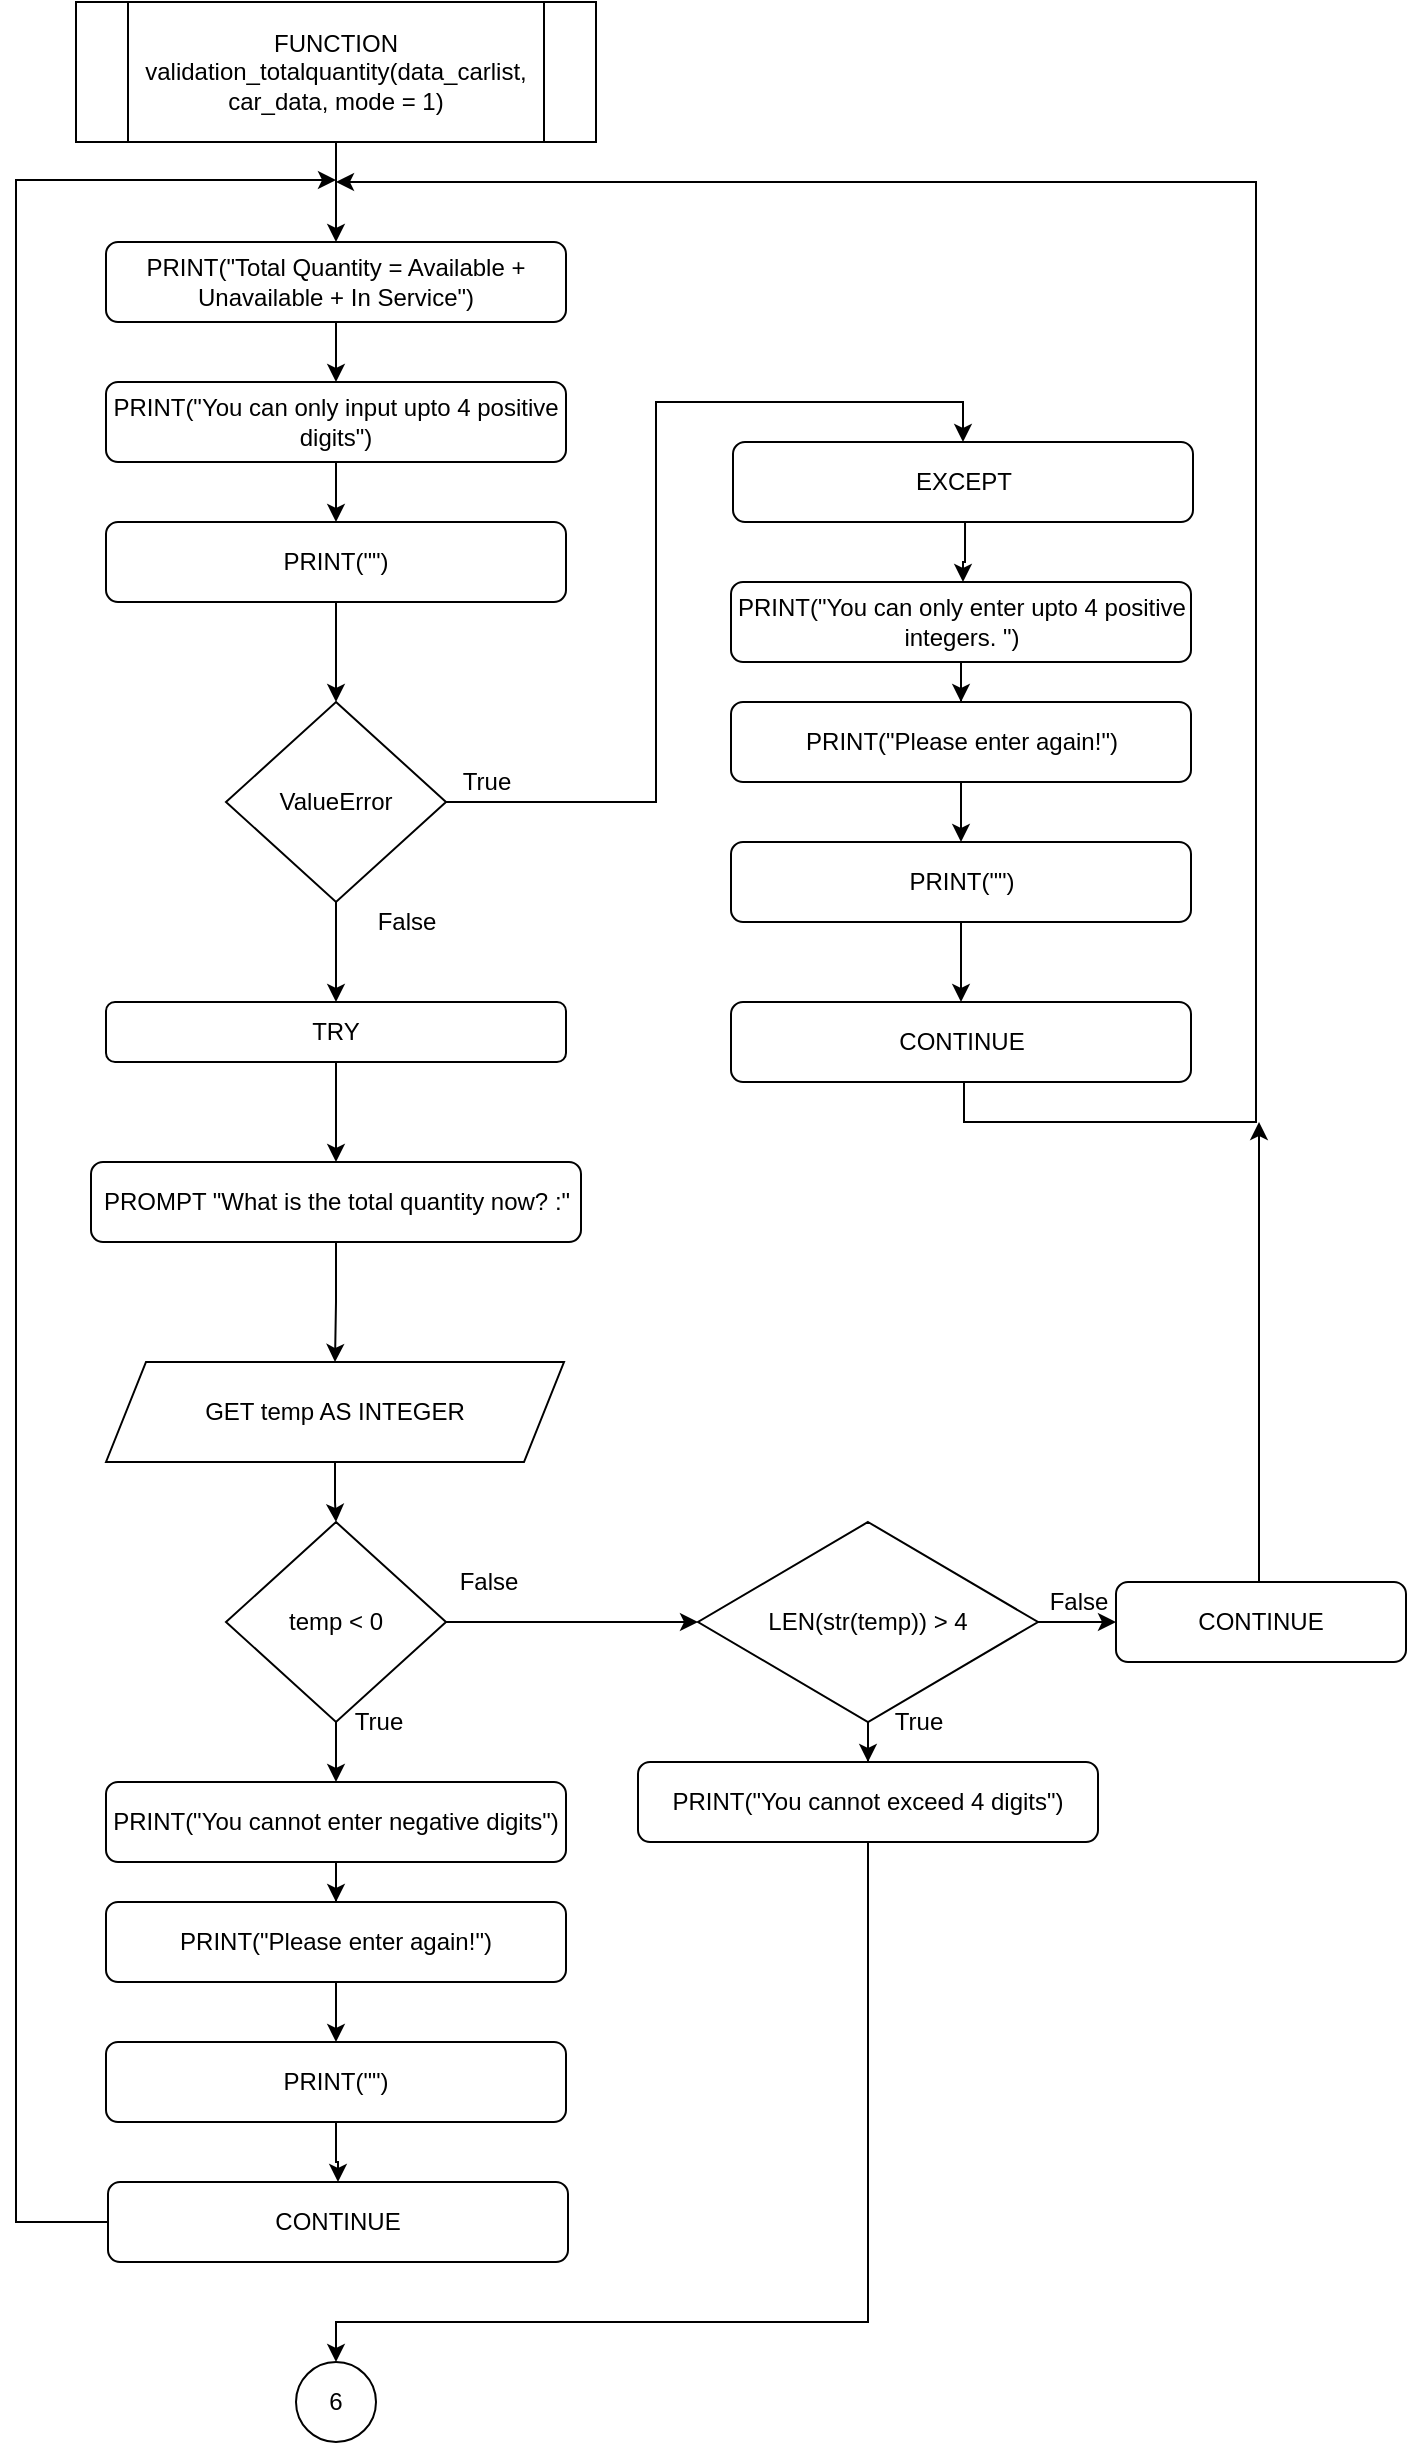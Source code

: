 <mxfile version="14.7.7" type="github" pages="2">
  <diagram id="IqsQ-B5Gd_pAnSkQz2Y4" name="Page-1">
    <mxGraphModel dx="2062" dy="762" grid="1" gridSize="10" guides="1" tooltips="1" connect="1" arrows="1" fold="1" page="1" pageScale="1" pageWidth="3300" pageHeight="4681" math="0" shadow="0">
      <root>
        <mxCell id="0" />
        <mxCell id="1" parent="0" />
        <mxCell id="hLZUtEtH7YWBbQacsltG-3" value="" style="edgeStyle=orthogonalEdgeStyle;rounded=0;orthogonalLoop=1;jettySize=auto;html=1;" parent="1" source="hLZUtEtH7YWBbQacsltG-1" target="hLZUtEtH7YWBbQacsltG-2" edge="1">
          <mxGeometry relative="1" as="geometry" />
        </mxCell>
        <mxCell id="hLZUtEtH7YWBbQacsltG-1" value="FUNCTION validation_totalquantity(data_carlist, car_data, mode = 1)" style="shape=process;whiteSpace=wrap;html=1;backgroundOutline=1;" parent="1" vertex="1">
          <mxGeometry x="250" y="120" width="260" height="70" as="geometry" />
        </mxCell>
        <mxCell id="hLZUtEtH7YWBbQacsltG-5" value="" style="edgeStyle=orthogonalEdgeStyle;rounded=0;orthogonalLoop=1;jettySize=auto;html=1;" parent="1" source="hLZUtEtH7YWBbQacsltG-2" target="hLZUtEtH7YWBbQacsltG-4" edge="1">
          <mxGeometry relative="1" as="geometry" />
        </mxCell>
        <mxCell id="hLZUtEtH7YWBbQacsltG-2" value="PRINT(&quot;Total Quantity = Available + Unavailable + In Service&quot;)" style="rounded=1;whiteSpace=wrap;html=1;" parent="1" vertex="1">
          <mxGeometry x="265" y="240" width="230" height="40" as="geometry" />
        </mxCell>
        <mxCell id="hLZUtEtH7YWBbQacsltG-9" value="" style="edgeStyle=orthogonalEdgeStyle;rounded=0;orthogonalLoop=1;jettySize=auto;html=1;" parent="1" source="hLZUtEtH7YWBbQacsltG-4" target="hLZUtEtH7YWBbQacsltG-7" edge="1">
          <mxGeometry relative="1" as="geometry" />
        </mxCell>
        <mxCell id="hLZUtEtH7YWBbQacsltG-4" value="PRINT(&quot;You can only input upto 4 positive digits&quot;)" style="rounded=1;whiteSpace=wrap;html=1;" parent="1" vertex="1">
          <mxGeometry x="265" y="310" width="230" height="40" as="geometry" />
        </mxCell>
        <mxCell id="A9kIs8BepzEkhCVBrpXi-1" style="edgeStyle=orthogonalEdgeStyle;rounded=0;orthogonalLoop=1;jettySize=auto;html=1;entryX=0.5;entryY=0;entryDx=0;entryDy=0;" parent="1" source="hLZUtEtH7YWBbQacsltG-7" target="hLZUtEtH7YWBbQacsltG-27" edge="1">
          <mxGeometry relative="1" as="geometry" />
        </mxCell>
        <mxCell id="hLZUtEtH7YWBbQacsltG-7" value="PRINT(&quot;&quot;)" style="rounded=1;whiteSpace=wrap;html=1;" parent="1" vertex="1">
          <mxGeometry x="265" y="380" width="230" height="40" as="geometry" />
        </mxCell>
        <mxCell id="hLZUtEtH7YWBbQacsltG-15" value="" style="edgeStyle=orthogonalEdgeStyle;rounded=0;orthogonalLoop=1;jettySize=auto;html=1;" parent="1" source="hLZUtEtH7YWBbQacsltG-8" target="hLZUtEtH7YWBbQacsltG-14" edge="1">
          <mxGeometry relative="1" as="geometry" />
        </mxCell>
        <mxCell id="hLZUtEtH7YWBbQacsltG-8" value="PROMPT &quot;What is the total quantity now? :&quot;" style="rounded=1;whiteSpace=wrap;html=1;" parent="1" vertex="1">
          <mxGeometry x="257.5" y="700" width="245" height="40" as="geometry" />
        </mxCell>
        <mxCell id="A9kIs8BepzEkhCVBrpXi-5" style="edgeStyle=orthogonalEdgeStyle;rounded=0;orthogonalLoop=1;jettySize=auto;html=1;entryX=0.5;entryY=0;entryDx=0;entryDy=0;" parent="1" source="hLZUtEtH7YWBbQacsltG-14" target="hLZUtEtH7YWBbQacsltG-30" edge="1">
          <mxGeometry relative="1" as="geometry" />
        </mxCell>
        <mxCell id="hLZUtEtH7YWBbQacsltG-14" value="GET temp AS INTEGER" style="shape=parallelogram;perimeter=parallelogramPerimeter;whiteSpace=wrap;html=1;fixedSize=1;" parent="1" vertex="1">
          <mxGeometry x="265" y="800" width="229" height="50" as="geometry" />
        </mxCell>
        <mxCell id="hLZUtEtH7YWBbQacsltG-159" style="edgeStyle=orthogonalEdgeStyle;rounded=0;orthogonalLoop=1;jettySize=auto;html=1;entryX=0.5;entryY=0;entryDx=0;entryDy=0;exitX=1;exitY=0.5;exitDx=0;exitDy=0;" parent="1" source="hLZUtEtH7YWBbQacsltG-27" target="hLZUtEtH7YWBbQacsltG-158" edge="1">
          <mxGeometry relative="1" as="geometry">
            <Array as="points">
              <mxPoint x="540" y="520" />
              <mxPoint x="540" y="320" />
              <mxPoint x="694" y="320" />
            </Array>
          </mxGeometry>
        </mxCell>
        <mxCell id="A9kIs8BepzEkhCVBrpXi-4" style="edgeStyle=orthogonalEdgeStyle;rounded=0;orthogonalLoop=1;jettySize=auto;html=1;entryX=0.5;entryY=0;entryDx=0;entryDy=0;" parent="1" source="hLZUtEtH7YWBbQacsltG-27" target="hLZUtEtH7YWBbQacsltG-167" edge="1">
          <mxGeometry relative="1" as="geometry" />
        </mxCell>
        <mxCell id="hLZUtEtH7YWBbQacsltG-27" value="ValueError" style="rhombus;whiteSpace=wrap;html=1;" parent="1" vertex="1">
          <mxGeometry x="325" y="470" width="110" height="100" as="geometry" />
        </mxCell>
        <mxCell id="hLZUtEtH7YWBbQacsltG-29" value="" style="edgeStyle=orthogonalEdgeStyle;rounded=0;orthogonalLoop=1;jettySize=auto;html=1;" parent="1" source="hLZUtEtH7YWBbQacsltG-30" target="hLZUtEtH7YWBbQacsltG-32" edge="1">
          <mxGeometry relative="1" as="geometry" />
        </mxCell>
        <mxCell id="hLZUtEtH7YWBbQacsltG-47" value="" style="edgeStyle=orthogonalEdgeStyle;rounded=0;orthogonalLoop=1;jettySize=auto;html=1;" parent="1" source="hLZUtEtH7YWBbQacsltG-30" target="hLZUtEtH7YWBbQacsltG-46" edge="1">
          <mxGeometry relative="1" as="geometry" />
        </mxCell>
        <mxCell id="hLZUtEtH7YWBbQacsltG-30" value="temp &lt; 0" style="rhombus;whiteSpace=wrap;html=1;" parent="1" vertex="1">
          <mxGeometry x="325" y="880" width="110" height="100" as="geometry" />
        </mxCell>
        <mxCell id="hLZUtEtH7YWBbQacsltG-31" value="" style="edgeStyle=orthogonalEdgeStyle;rounded=0;orthogonalLoop=1;jettySize=auto;html=1;" parent="1" source="hLZUtEtH7YWBbQacsltG-32" target="hLZUtEtH7YWBbQacsltG-34" edge="1">
          <mxGeometry relative="1" as="geometry" />
        </mxCell>
        <mxCell id="hLZUtEtH7YWBbQacsltG-32" value="PRINT(&quot;You cannot enter negative digits&quot;)" style="rounded=1;whiteSpace=wrap;html=1;" parent="1" vertex="1">
          <mxGeometry x="265" y="1010" width="230" height="40" as="geometry" />
        </mxCell>
        <mxCell id="hLZUtEtH7YWBbQacsltG-33" value="" style="edgeStyle=orthogonalEdgeStyle;rounded=0;orthogonalLoop=1;jettySize=auto;html=1;" parent="1" source="hLZUtEtH7YWBbQacsltG-34" target="hLZUtEtH7YWBbQacsltG-36" edge="1">
          <mxGeometry relative="1" as="geometry" />
        </mxCell>
        <mxCell id="hLZUtEtH7YWBbQacsltG-34" value="PRINT(&quot;Please enter again!&quot;)" style="rounded=1;whiteSpace=wrap;html=1;" parent="1" vertex="1">
          <mxGeometry x="265" y="1070" width="230" height="40" as="geometry" />
        </mxCell>
        <mxCell id="hLZUtEtH7YWBbQacsltG-35" value="" style="edgeStyle=orthogonalEdgeStyle;rounded=0;orthogonalLoop=1;jettySize=auto;html=1;" parent="1" source="hLZUtEtH7YWBbQacsltG-36" target="hLZUtEtH7YWBbQacsltG-37" edge="1">
          <mxGeometry relative="1" as="geometry" />
        </mxCell>
        <mxCell id="hLZUtEtH7YWBbQacsltG-36" value="PRINT(&quot;&quot;)" style="rounded=1;whiteSpace=wrap;html=1;" parent="1" vertex="1">
          <mxGeometry x="265" y="1140" width="230" height="40" as="geometry" />
        </mxCell>
        <mxCell id="hLZUtEtH7YWBbQacsltG-41" style="edgeStyle=orthogonalEdgeStyle;rounded=0;orthogonalLoop=1;jettySize=auto;html=1;" parent="1" source="hLZUtEtH7YWBbQacsltG-37" edge="1">
          <mxGeometry relative="1" as="geometry">
            <mxPoint x="380" y="209" as="targetPoint" />
            <Array as="points">
              <mxPoint x="220" y="1230" />
              <mxPoint x="220" y="209" />
            </Array>
          </mxGeometry>
        </mxCell>
        <mxCell id="hLZUtEtH7YWBbQacsltG-37" value="CONTINUE" style="rounded=1;whiteSpace=wrap;html=1;" parent="1" vertex="1">
          <mxGeometry x="266" y="1210" width="230" height="40" as="geometry" />
        </mxCell>
        <mxCell id="hLZUtEtH7YWBbQacsltG-39" value="True" style="text;html=1;align=center;verticalAlign=middle;resizable=0;points=[];autosize=1;strokeColor=none;" parent="1" vertex="1">
          <mxGeometry x="381" y="970" width="40" height="20" as="geometry" />
        </mxCell>
        <mxCell id="hLZUtEtH7YWBbQacsltG-40" value="True" style="text;html=1;align=center;verticalAlign=middle;resizable=0;points=[];autosize=1;strokeColor=none;" parent="1" vertex="1">
          <mxGeometry x="434.5" y="500" width="40" height="20" as="geometry" />
        </mxCell>
        <mxCell id="hLZUtEtH7YWBbQacsltG-63" value="" style="edgeStyle=orthogonalEdgeStyle;rounded=0;orthogonalLoop=1;jettySize=auto;html=1;" parent="1" source="hLZUtEtH7YWBbQacsltG-43" edge="1">
          <mxGeometry relative="1" as="geometry">
            <mxPoint x="380" y="1300" as="targetPoint" />
            <Array as="points">
              <mxPoint x="646" y="1280" />
              <mxPoint x="380" y="1280" />
            </Array>
          </mxGeometry>
        </mxCell>
        <mxCell id="hLZUtEtH7YWBbQacsltG-43" value="PRINT(&quot;You cannot exceed 4 digits&quot;)" style="rounded=1;whiteSpace=wrap;html=1;" parent="1" vertex="1">
          <mxGeometry x="531" y="1000" width="230" height="40" as="geometry" />
        </mxCell>
        <mxCell id="hLZUtEtH7YWBbQacsltG-45" value="False" style="text;html=1;align=center;verticalAlign=middle;resizable=0;points=[];autosize=1;strokeColor=none;" parent="1" vertex="1">
          <mxGeometry x="435.5" y="900" width="40" height="20" as="geometry" />
        </mxCell>
        <mxCell id="hLZUtEtH7YWBbQacsltG-48" value="" style="edgeStyle=orthogonalEdgeStyle;rounded=0;orthogonalLoop=1;jettySize=auto;html=1;" parent="1" source="hLZUtEtH7YWBbQacsltG-46" target="hLZUtEtH7YWBbQacsltG-43" edge="1">
          <mxGeometry relative="1" as="geometry" />
        </mxCell>
        <mxCell id="yGR7uO33o1pOTgnsPo7m-2" style="edgeStyle=orthogonalEdgeStyle;rounded=0;orthogonalLoop=1;jettySize=auto;html=1;entryX=0;entryY=0.5;entryDx=0;entryDy=0;" edge="1" parent="1" source="hLZUtEtH7YWBbQacsltG-46" target="yGR7uO33o1pOTgnsPo7m-1">
          <mxGeometry relative="1" as="geometry" />
        </mxCell>
        <mxCell id="hLZUtEtH7YWBbQacsltG-46" value="LEN(str(temp)) &gt; 4" style="rhombus;whiteSpace=wrap;html=1;" parent="1" vertex="1">
          <mxGeometry x="561" y="880" width="170" height="100" as="geometry" />
        </mxCell>
        <mxCell id="hLZUtEtH7YWBbQacsltG-51" value="" style="edgeStyle=orthogonalEdgeStyle;rounded=0;orthogonalLoop=1;jettySize=auto;html=1;" parent="1" source="hLZUtEtH7YWBbQacsltG-52" target="hLZUtEtH7YWBbQacsltG-54" edge="1">
          <mxGeometry relative="1" as="geometry" />
        </mxCell>
        <mxCell id="hLZUtEtH7YWBbQacsltG-52" value="PRINT(&quot;You can only enter upto 4 positive integers. &quot;)" style="rounded=1;whiteSpace=wrap;html=1;" parent="1" vertex="1">
          <mxGeometry x="577.5" y="410" width="230" height="40" as="geometry" />
        </mxCell>
        <mxCell id="hLZUtEtH7YWBbQacsltG-53" value="" style="edgeStyle=orthogonalEdgeStyle;rounded=0;orthogonalLoop=1;jettySize=auto;html=1;" parent="1" source="hLZUtEtH7YWBbQacsltG-54" target="hLZUtEtH7YWBbQacsltG-56" edge="1">
          <mxGeometry relative="1" as="geometry" />
        </mxCell>
        <mxCell id="hLZUtEtH7YWBbQacsltG-54" value="PRINT(&quot;Please enter again!&quot;)" style="rounded=1;whiteSpace=wrap;html=1;" parent="1" vertex="1">
          <mxGeometry x="577.5" y="470" width="230" height="40" as="geometry" />
        </mxCell>
        <mxCell id="hLZUtEtH7YWBbQacsltG-55" value="" style="edgeStyle=orthogonalEdgeStyle;rounded=0;orthogonalLoop=1;jettySize=auto;html=1;" parent="1" source="hLZUtEtH7YWBbQacsltG-56" target="hLZUtEtH7YWBbQacsltG-57" edge="1">
          <mxGeometry relative="1" as="geometry" />
        </mxCell>
        <mxCell id="hLZUtEtH7YWBbQacsltG-56" value="PRINT(&quot;&quot;)" style="rounded=1;whiteSpace=wrap;html=1;" parent="1" vertex="1">
          <mxGeometry x="577.5" y="540" width="230" height="40" as="geometry" />
        </mxCell>
        <mxCell id="hLZUtEtH7YWBbQacsltG-61" style="edgeStyle=orthogonalEdgeStyle;rounded=0;orthogonalLoop=1;jettySize=auto;html=1;" parent="1" source="hLZUtEtH7YWBbQacsltG-57" edge="1">
          <mxGeometry relative="1" as="geometry">
            <mxPoint x="380" y="210" as="targetPoint" />
            <Array as="points">
              <mxPoint x="694" y="680" />
              <mxPoint x="840" y="680" />
              <mxPoint x="840" y="210" />
            </Array>
          </mxGeometry>
        </mxCell>
        <mxCell id="hLZUtEtH7YWBbQacsltG-57" value="CONTINUE" style="rounded=1;whiteSpace=wrap;html=1;" parent="1" vertex="1">
          <mxGeometry x="577.5" y="620" width="230" height="40" as="geometry" />
        </mxCell>
        <mxCell id="hLZUtEtH7YWBbQacsltG-59" value="False" style="text;html=1;align=center;verticalAlign=middle;resizable=0;points=[];autosize=1;strokeColor=none;" parent="1" vertex="1">
          <mxGeometry x="395" y="570" width="40" height="20" as="geometry" />
        </mxCell>
        <mxCell id="hLZUtEtH7YWBbQacsltG-157" value="True" style="text;html=1;align=center;verticalAlign=middle;resizable=0;points=[];autosize=1;strokeColor=none;" parent="1" vertex="1">
          <mxGeometry x="651" y="970" width="40" height="20" as="geometry" />
        </mxCell>
        <mxCell id="hLZUtEtH7YWBbQacsltG-166" style="edgeStyle=orthogonalEdgeStyle;rounded=0;orthogonalLoop=1;jettySize=auto;html=1;entryX=0.5;entryY=0;entryDx=0;entryDy=0;" parent="1" edge="1">
          <mxGeometry relative="1" as="geometry">
            <mxPoint x="694.514" y="380" as="sourcePoint" />
            <mxPoint x="693.5" y="410" as="targetPoint" />
            <Array as="points">
              <mxPoint x="695" y="400" />
              <mxPoint x="693" y="400" />
            </Array>
          </mxGeometry>
        </mxCell>
        <mxCell id="hLZUtEtH7YWBbQacsltG-158" value="EXCEPT" style="rounded=1;whiteSpace=wrap;html=1;" parent="1" vertex="1">
          <mxGeometry x="578.5" y="340" width="230" height="40" as="geometry" />
        </mxCell>
        <mxCell id="A9kIs8BepzEkhCVBrpXi-3" style="edgeStyle=orthogonalEdgeStyle;rounded=0;orthogonalLoop=1;jettySize=auto;html=1;entryX=0.5;entryY=0;entryDx=0;entryDy=0;" parent="1" source="hLZUtEtH7YWBbQacsltG-167" target="hLZUtEtH7YWBbQacsltG-8" edge="1">
          <mxGeometry relative="1" as="geometry" />
        </mxCell>
        <mxCell id="hLZUtEtH7YWBbQacsltG-167" value="TRY" style="rounded=1;whiteSpace=wrap;html=1;" parent="1" vertex="1">
          <mxGeometry x="265" y="620" width="230" height="30" as="geometry" />
        </mxCell>
        <mxCell id="hLZUtEtH7YWBbQacsltG-169" value="6" style="ellipse;whiteSpace=wrap;html=1;aspect=fixed;" parent="1" vertex="1">
          <mxGeometry x="360" y="1300" width="40" height="40" as="geometry" />
        </mxCell>
        <mxCell id="yGR7uO33o1pOTgnsPo7m-3" style="edgeStyle=orthogonalEdgeStyle;rounded=0;orthogonalLoop=1;jettySize=auto;html=1;" edge="1" parent="1">
          <mxGeometry relative="1" as="geometry">
            <mxPoint x="841.5" y="680" as="targetPoint" />
            <mxPoint x="841.5" y="910" as="sourcePoint" />
          </mxGeometry>
        </mxCell>
        <mxCell id="yGR7uO33o1pOTgnsPo7m-1" value="CONTINUE" style="rounded=1;whiteSpace=wrap;html=1;" vertex="1" parent="1">
          <mxGeometry x="770" y="910" width="145" height="40" as="geometry" />
        </mxCell>
        <mxCell id="yGR7uO33o1pOTgnsPo7m-4" value="False" style="text;html=1;align=center;verticalAlign=middle;resizable=0;points=[];autosize=1;strokeColor=none;" vertex="1" parent="1">
          <mxGeometry x="731" y="910" width="40" height="20" as="geometry" />
        </mxCell>
      </root>
    </mxGraphModel>
  </diagram>
  <diagram id="JmUlTbrq5TMYLb-kmUDM" name="Page-2">
    <mxGraphModel dx="2062" dy="762" grid="1" gridSize="10" guides="1" tooltips="1" connect="1" arrows="1" fold="1" page="1" pageScale="1" pageWidth="3300" pageHeight="4681" math="0" shadow="0">
      <root>
        <mxCell id="Df03o1teAbncona_1U6K-0" />
        <mxCell id="Df03o1teAbncona_1U6K-1" parent="Df03o1teAbncona_1U6K-0" />
        <mxCell id="Df03o1teAbncona_1U6K-87" value="" style="edgeStyle=orthogonalEdgeStyle;rounded=0;orthogonalLoop=1;jettySize=auto;html=1;" parent="Df03o1teAbncona_1U6K-1" source="Df03o1teAbncona_1U6K-2" target="Df03o1teAbncona_1U6K-5" edge="1">
          <mxGeometry relative="1" as="geometry" />
        </mxCell>
        <mxCell id="Df03o1teAbncona_1U6K-2" value="6" style="ellipse;whiteSpace=wrap;html=1;aspect=fixed;" parent="Df03o1teAbncona_1U6K-1" vertex="1">
          <mxGeometry x="220" y="70" width="40" height="40" as="geometry" />
        </mxCell>
        <mxCell id="Df03o1teAbncona_1U6K-3" value="" style="edgeStyle=orthogonalEdgeStyle;rounded=0;orthogonalLoop=1;jettySize=auto;html=1;" parent="Df03o1teAbncona_1U6K-1" source="Df03o1teAbncona_1U6K-5" target="Df03o1teAbncona_1U6K-7" edge="1">
          <mxGeometry relative="1" as="geometry" />
        </mxCell>
        <mxCell id="Df03o1teAbncona_1U6K-4" style="edgeStyle=orthogonalEdgeStyle;rounded=0;orthogonalLoop=1;jettySize=auto;html=1;entryX=0;entryY=0.5;entryDx=0;entryDy=0;" parent="Df03o1teAbncona_1U6K-1" source="Df03o1teAbncona_1U6K-5" target="Df03o1teAbncona_1U6K-13" edge="1">
          <mxGeometry relative="1" as="geometry" />
        </mxCell>
        <mxCell id="Df03o1teAbncona_1U6K-5" value="choice == &#39;2&#39;" style="rhombus;whiteSpace=wrap;html=1;" parent="Df03o1teAbncona_1U6K-1" vertex="1">
          <mxGeometry x="185" y="190" width="110" height="100" as="geometry" />
        </mxCell>
        <mxCell id="Df03o1teAbncona_1U6K-6" value="" style="edgeStyle=orthogonalEdgeStyle;rounded=0;orthogonalLoop=1;jettySize=auto;html=1;" parent="Df03o1teAbncona_1U6K-1" source="Df03o1teAbncona_1U6K-7" target="Df03o1teAbncona_1U6K-9" edge="1">
          <mxGeometry relative="1" as="geometry" />
        </mxCell>
        <mxCell id="Df03o1teAbncona_1U6K-7" value="car_data = sub_total_quantity_menu2(temp, car_data)" style="shape=process;whiteSpace=wrap;html=1;backgroundOutline=1;" parent="Df03o1teAbncona_1U6K-1" vertex="1">
          <mxGeometry x="120" y="320" width="240" height="50" as="geometry" />
        </mxCell>
        <mxCell id="Df03o1teAbncona_1U6K-8" value="" style="edgeStyle=orthogonalEdgeStyle;rounded=0;orthogonalLoop=1;jettySize=auto;html=1;" parent="Df03o1teAbncona_1U6K-1" source="Df03o1teAbncona_1U6K-9" target="Df03o1teAbncona_1U6K-10" edge="1">
          <mxGeometry relative="1" as="geometry" />
        </mxCell>
        <mxCell id="Df03o1teAbncona_1U6K-9" value="BREAK" style="rounded=1;whiteSpace=wrap;html=1;" parent="Df03o1teAbncona_1U6K-1" vertex="1">
          <mxGeometry x="167.5" y="430" width="145" height="40" as="geometry" />
        </mxCell>
        <mxCell id="Df03o1teAbncona_1U6K-10" value="RETURN car_data" style="ellipse;whiteSpace=wrap;html=1;" parent="Df03o1teAbncona_1U6K-1" vertex="1">
          <mxGeometry x="195" y="850" width="90" height="80" as="geometry" />
        </mxCell>
        <mxCell id="Df03o1teAbncona_1U6K-11" value="" style="edgeStyle=orthogonalEdgeStyle;rounded=0;orthogonalLoop=1;jettySize=auto;html=1;" parent="Df03o1teAbncona_1U6K-1" source="Df03o1teAbncona_1U6K-13" target="Df03o1teAbncona_1U6K-15" edge="1">
          <mxGeometry relative="1" as="geometry" />
        </mxCell>
        <mxCell id="Df03o1teAbncona_1U6K-12" style="edgeStyle=orthogonalEdgeStyle;rounded=0;orthogonalLoop=1;jettySize=auto;html=1;entryX=0;entryY=0.5;entryDx=0;entryDy=0;" parent="Df03o1teAbncona_1U6K-1" source="Df03o1teAbncona_1U6K-13" target="Df03o1teAbncona_1U6K-32" edge="1">
          <mxGeometry relative="1" as="geometry" />
        </mxCell>
        <mxCell id="Df03o1teAbncona_1U6K-13" value="temp &gt; int(car_data[5])" style="rhombus;whiteSpace=wrap;html=1;" parent="Df03o1teAbncona_1U6K-1" vertex="1">
          <mxGeometry x="456" y="190" width="110" height="100" as="geometry" />
        </mxCell>
        <mxCell id="Df03o1teAbncona_1U6K-14" value="" style="edgeStyle=orthogonalEdgeStyle;rounded=0;orthogonalLoop=1;jettySize=auto;html=1;" parent="Df03o1teAbncona_1U6K-1" source="Df03o1teAbncona_1U6K-15" target="Df03o1teAbncona_1U6K-71" edge="1">
          <mxGeometry relative="1" as="geometry" />
        </mxCell>
        <mxCell id="Df03o1teAbncona_1U6K-15" value="car_data = sub_total_quantity_menu1(temp, car_data, 1)" style="shape=process;whiteSpace=wrap;html=1;backgroundOutline=1;" parent="Df03o1teAbncona_1U6K-1" vertex="1">
          <mxGeometry x="391" y="320" width="240" height="50" as="geometry" />
        </mxCell>
        <mxCell id="Df03o1teAbncona_1U6K-16" value="" style="group" parent="Df03o1teAbncona_1U6K-1" vertex="1" connectable="0">
          <mxGeometry x="401" y="520" width="230" height="90" as="geometry" />
        </mxCell>
        <mxCell id="Df03o1teAbncona_1U6K-17" value="" style="shape=hexagon;perimeter=hexagonPerimeter2;whiteSpace=wrap;html=1;fixedSize=1;" parent="Df03o1teAbncona_1U6K-16" vertex="1">
          <mxGeometry width="230.0" height="90" as="geometry" />
        </mxCell>
        <mxCell id="Df03o1teAbncona_1U6K-18" value="i" style="text;html=1;strokeColor=none;fillColor=none;align=center;verticalAlign=middle;whiteSpace=wrap;rounded=0;" parent="Df03o1teAbncona_1U6K-16" vertex="1">
          <mxGeometry x="87.619" width="43.81" height="20" as="geometry" />
        </mxCell>
        <mxCell id="Df03o1teAbncona_1U6K-19" value="0" style="text;html=1;strokeColor=none;fillColor=none;align=center;verticalAlign=middle;whiteSpace=wrap;rounded=0;" parent="Df03o1teAbncona_1U6K-16" vertex="1">
          <mxGeometry x="10.952" y="35" width="43.81" height="20" as="geometry" />
        </mxCell>
        <mxCell id="Df03o1teAbncona_1U6K-20" value="1" style="text;html=1;strokeColor=none;fillColor=none;align=center;verticalAlign=middle;whiteSpace=wrap;rounded=0;" parent="Df03o1teAbncona_1U6K-16" vertex="1">
          <mxGeometry x="87.619" y="70" width="43.81" height="20" as="geometry" />
        </mxCell>
        <mxCell id="Df03o1teAbncona_1U6K-21" value="&amp;lt;13" style="text;html=1;strokeColor=none;fillColor=none;align=center;verticalAlign=middle;whiteSpace=wrap;rounded=0;" parent="Df03o1teAbncona_1U6K-16" vertex="1">
          <mxGeometry x="164.286" y="35" width="43.81" height="20" as="geometry" />
        </mxCell>
        <mxCell id="Df03o1teAbncona_1U6K-22" style="edgeStyle=orthogonalEdgeStyle;rounded=0;orthogonalLoop=1;jettySize=auto;html=1;entryX=0.5;entryY=1;entryDx=0;entryDy=0;" parent="Df03o1teAbncona_1U6K-1" source="Df03o1teAbncona_1U6K-23" target="Df03o1teAbncona_1U6K-25" edge="1">
          <mxGeometry relative="1" as="geometry" />
        </mxCell>
        <mxCell id="Df03o1teAbncona_1U6K-23" value="PRINT(data_carlist[0][i] + &quot;: &quot; + str(car_data[i]))" style="rounded=1;whiteSpace=wrap;html=1;" parent="Df03o1teAbncona_1U6K-1" vertex="1">
          <mxGeometry x="401" y="660" width="230" height="40" as="geometry" />
        </mxCell>
        <mxCell id="Df03o1teAbncona_1U6K-24" style="edgeStyle=orthogonalEdgeStyle;rounded=0;orthogonalLoop=1;jettySize=auto;html=1;entryX=0;entryY=0.5;entryDx=0;entryDy=0;" parent="Df03o1teAbncona_1U6K-1" source="Df03o1teAbncona_1U6K-25" target="Df03o1teAbncona_1U6K-17" edge="1">
          <mxGeometry relative="1" as="geometry" />
        </mxCell>
        <mxCell id="Df03o1teAbncona_1U6K-25" value="i" style="ellipse;whiteSpace=wrap;html=1;aspect=fixed;" parent="Df03o1teAbncona_1U6K-1" vertex="1">
          <mxGeometry x="312.5" y="545" width="40" height="40" as="geometry" />
        </mxCell>
        <mxCell id="Df03o1teAbncona_1U6K-26" style="edgeStyle=orthogonalEdgeStyle;rounded=0;orthogonalLoop=1;jettySize=auto;html=1;entryX=0.5;entryY=0;entryDx=0;entryDy=0;" parent="Df03o1teAbncona_1U6K-1" source="Df03o1teAbncona_1U6K-17" target="Df03o1teAbncona_1U6K-23" edge="1">
          <mxGeometry relative="1" as="geometry" />
        </mxCell>
        <mxCell id="Df03o1teAbncona_1U6K-27" style="edgeStyle=orthogonalEdgeStyle;rounded=0;orthogonalLoop=1;jettySize=auto;html=1;" parent="Df03o1teAbncona_1U6K-1" source="Df03o1teAbncona_1U6K-28" edge="1">
          <mxGeometry relative="1" as="geometry">
            <mxPoint x="241" y="830" as="targetPoint" />
            <Array as="points">
              <mxPoint x="516" y="830" />
            </Array>
          </mxGeometry>
        </mxCell>
        <mxCell id="Df03o1teAbncona_1U6K-28" value="BREAK" style="rounded=1;whiteSpace=wrap;html=1;" parent="Df03o1teAbncona_1U6K-1" vertex="1">
          <mxGeometry x="443.5" y="760" width="145" height="40" as="geometry" />
        </mxCell>
        <mxCell id="Df03o1teAbncona_1U6K-29" style="edgeStyle=orthogonalEdgeStyle;rounded=0;orthogonalLoop=1;jettySize=auto;html=1;entryX=0.5;entryY=0;entryDx=0;entryDy=0;" parent="Df03o1teAbncona_1U6K-1" source="Df03o1teAbncona_1U6K-17" target="Df03o1teAbncona_1U6K-28" edge="1">
          <mxGeometry relative="1" as="geometry">
            <Array as="points">
              <mxPoint x="691" y="565" />
              <mxPoint x="691" y="740" />
              <mxPoint x="516" y="740" />
            </Array>
          </mxGeometry>
        </mxCell>
        <mxCell id="Df03o1teAbncona_1U6K-30" value="" style="edgeStyle=orthogonalEdgeStyle;rounded=0;orthogonalLoop=1;jettySize=auto;html=1;" parent="Df03o1teAbncona_1U6K-1" source="Df03o1teAbncona_1U6K-32" target="Df03o1teAbncona_1U6K-34" edge="1">
          <mxGeometry relative="1" as="geometry" />
        </mxCell>
        <mxCell id="Df03o1teAbncona_1U6K-31" style="edgeStyle=orthogonalEdgeStyle;rounded=0;orthogonalLoop=1;jettySize=auto;html=1;entryX=0.5;entryY=0;entryDx=0;entryDy=0;" parent="Df03o1teAbncona_1U6K-1" source="Df03o1teAbncona_1U6K-32" target="Df03o1teAbncona_1U6K-48" edge="1">
          <mxGeometry relative="1" as="geometry">
            <mxPoint x="1271" y="320" as="targetPoint" />
            <Array as="points">
              <mxPoint x="1211" y="240" />
            </Array>
          </mxGeometry>
        </mxCell>
        <mxCell id="Df03o1teAbncona_1U6K-32" value="temp &lt; int(car_data[5])" style="rhombus;whiteSpace=wrap;html=1;" parent="Df03o1teAbncona_1U6K-1" vertex="1">
          <mxGeometry x="834.5" y="190" width="110" height="100" as="geometry" />
        </mxCell>
        <mxCell id="Df03o1teAbncona_1U6K-33" value="" style="edgeStyle=orthogonalEdgeStyle;rounded=0;orthogonalLoop=1;jettySize=auto;html=1;" parent="Df03o1teAbncona_1U6K-1" source="Df03o1teAbncona_1U6K-34" target="Df03o1teAbncona_1U6K-73" edge="1">
          <mxGeometry relative="1" as="geometry" />
        </mxCell>
        <mxCell id="Df03o1teAbncona_1U6K-34" value="car_data = sub_total_quantity_menu1(temp, car_data, 0)" style="shape=process;whiteSpace=wrap;html=1;backgroundOutline=1;" parent="Df03o1teAbncona_1U6K-1" vertex="1">
          <mxGeometry x="769.5" y="320" width="240" height="50" as="geometry" />
        </mxCell>
        <mxCell id="Df03o1teAbncona_1U6K-35" value="" style="group" parent="Df03o1teAbncona_1U6K-1" vertex="1" connectable="0">
          <mxGeometry x="779.5" y="520" width="230" height="90" as="geometry" />
        </mxCell>
        <mxCell id="Df03o1teAbncona_1U6K-36" value="" style="shape=hexagon;perimeter=hexagonPerimeter2;whiteSpace=wrap;html=1;fixedSize=1;" parent="Df03o1teAbncona_1U6K-35" vertex="1">
          <mxGeometry width="230.0" height="90" as="geometry" />
        </mxCell>
        <mxCell id="Df03o1teAbncona_1U6K-37" value="i" style="text;html=1;strokeColor=none;fillColor=none;align=center;verticalAlign=middle;whiteSpace=wrap;rounded=0;" parent="Df03o1teAbncona_1U6K-35" vertex="1">
          <mxGeometry x="87.619" width="43.81" height="20" as="geometry" />
        </mxCell>
        <mxCell id="Df03o1teAbncona_1U6K-38" value="0" style="text;html=1;strokeColor=none;fillColor=none;align=center;verticalAlign=middle;whiteSpace=wrap;rounded=0;" parent="Df03o1teAbncona_1U6K-35" vertex="1">
          <mxGeometry x="10.952" y="35" width="43.81" height="20" as="geometry" />
        </mxCell>
        <mxCell id="Df03o1teAbncona_1U6K-39" value="1" style="text;html=1;strokeColor=none;fillColor=none;align=center;verticalAlign=middle;whiteSpace=wrap;rounded=0;" parent="Df03o1teAbncona_1U6K-35" vertex="1">
          <mxGeometry x="87.619" y="70" width="43.81" height="20" as="geometry" />
        </mxCell>
        <mxCell id="Df03o1teAbncona_1U6K-40" value="&amp;lt;13" style="text;html=1;strokeColor=none;fillColor=none;align=center;verticalAlign=middle;whiteSpace=wrap;rounded=0;" parent="Df03o1teAbncona_1U6K-35" vertex="1">
          <mxGeometry x="164.286" y="35" width="43.81" height="20" as="geometry" />
        </mxCell>
        <mxCell id="Df03o1teAbncona_1U6K-41" style="edgeStyle=orthogonalEdgeStyle;rounded=0;orthogonalLoop=1;jettySize=auto;html=1;entryX=0.5;entryY=1;entryDx=0;entryDy=0;" parent="Df03o1teAbncona_1U6K-1" source="Df03o1teAbncona_1U6K-42" target="Df03o1teAbncona_1U6K-66" edge="1">
          <mxGeometry relative="1" as="geometry" />
        </mxCell>
        <mxCell id="Df03o1teAbncona_1U6K-42" value="PRINT(data_carlist[0][i] + &quot;: &quot; + str(car_data[i]))" style="rounded=1;whiteSpace=wrap;html=1;" parent="Df03o1teAbncona_1U6K-1" vertex="1">
          <mxGeometry x="779.5" y="660" width="230" height="40" as="geometry" />
        </mxCell>
        <mxCell id="Df03o1teAbncona_1U6K-43" style="edgeStyle=orthogonalEdgeStyle;rounded=0;orthogonalLoop=1;jettySize=auto;html=1;entryX=0.5;entryY=0;entryDx=0;entryDy=0;" parent="Df03o1teAbncona_1U6K-1" source="Df03o1teAbncona_1U6K-36" target="Df03o1teAbncona_1U6K-42" edge="1">
          <mxGeometry relative="1" as="geometry" />
        </mxCell>
        <mxCell id="Df03o1teAbncona_1U6K-44" style="edgeStyle=orthogonalEdgeStyle;rounded=0;orthogonalLoop=1;jettySize=auto;html=1;" parent="Df03o1teAbncona_1U6K-1" source="Df03o1teAbncona_1U6K-45" edge="1">
          <mxGeometry relative="1" as="geometry">
            <mxPoint x="511" y="830" as="targetPoint" />
            <Array as="points">
              <mxPoint x="889" y="830" />
            </Array>
          </mxGeometry>
        </mxCell>
        <mxCell id="Df03o1teAbncona_1U6K-45" value="BREAK" style="rounded=1;whiteSpace=wrap;html=1;" parent="Df03o1teAbncona_1U6K-1" vertex="1">
          <mxGeometry x="817" y="760" width="145" height="40" as="geometry" />
        </mxCell>
        <mxCell id="Df03o1teAbncona_1U6K-46" style="edgeStyle=orthogonalEdgeStyle;rounded=0;orthogonalLoop=1;jettySize=auto;html=1;" parent="Df03o1teAbncona_1U6K-1" source="Df03o1teAbncona_1U6K-36" edge="1">
          <mxGeometry relative="1" as="geometry">
            <Array as="points">
              <mxPoint x="1051" y="565" />
              <mxPoint x="1051" y="740" />
              <mxPoint x="895" y="740" />
              <mxPoint x="895" y="760" />
            </Array>
            <mxPoint x="895" y="760" as="targetPoint" />
          </mxGeometry>
        </mxCell>
        <mxCell id="Df03o1teAbncona_1U6K-47" style="edgeStyle=orthogonalEdgeStyle;rounded=0;orthogonalLoop=1;jettySize=auto;html=1;entryX=0.5;entryY=0;entryDx=0;entryDy=0;" parent="Df03o1teAbncona_1U6K-1" source="Df03o1teAbncona_1U6K-48" target="Df03o1teAbncona_1U6K-50" edge="1">
          <mxGeometry relative="1" as="geometry" />
        </mxCell>
        <mxCell id="Df03o1teAbncona_1U6K-48" value="PRINT(&quot;Total Quantity is the same as before&quot;)" style="rounded=1;whiteSpace=wrap;html=1;" parent="Df03o1teAbncona_1U6K-1" vertex="1">
          <mxGeometry x="1096" y="320" width="230" height="40" as="geometry" />
        </mxCell>
        <mxCell id="Df03o1teAbncona_1U6K-49" style="edgeStyle=orthogonalEdgeStyle;rounded=0;orthogonalLoop=1;jettySize=auto;html=1;entryX=0.5;entryY=0;entryDx=0;entryDy=0;" parent="Df03o1teAbncona_1U6K-1" source="Df03o1teAbncona_1U6K-50" target="Df03o1teAbncona_1U6K-52" edge="1">
          <mxGeometry relative="1" as="geometry" />
        </mxCell>
        <mxCell id="Df03o1teAbncona_1U6K-50" value="PRINT(&quot;Do you want to alter quantity for each section? &quot;)" style="rounded=1;whiteSpace=wrap;html=1;" parent="Df03o1teAbncona_1U6K-1" vertex="1">
          <mxGeometry x="1096" y="405" width="230" height="40" as="geometry" />
        </mxCell>
        <mxCell id="Df03o1teAbncona_1U6K-51" style="edgeStyle=orthogonalEdgeStyle;rounded=0;orthogonalLoop=1;jettySize=auto;html=1;" parent="Df03o1teAbncona_1U6K-1" source="Df03o1teAbncona_1U6K-52" target="Df03o1teAbncona_1U6K-54" edge="1">
          <mxGeometry relative="1" as="geometry" />
        </mxCell>
        <mxCell id="Df03o1teAbncona_1U6K-52" value="DECLARE menu = [&quot;Yes&quot;, &quot;Return&quot;]" style="rounded=1;whiteSpace=wrap;html=1;" parent="Df03o1teAbncona_1U6K-1" vertex="1">
          <mxGeometry x="1096" y="475" width="230" height="40" as="geometry" />
        </mxCell>
        <mxCell id="Df03o1teAbncona_1U6K-53" value="" style="edgeStyle=orthogonalEdgeStyle;rounded=0;orthogonalLoop=1;jettySize=auto;html=1;" parent="Df03o1teAbncona_1U6K-1" source="Df03o1teAbncona_1U6K-54" target="Df03o1teAbncona_1U6K-56" edge="1">
          <mxGeometry relative="1" as="geometry" />
        </mxCell>
        <mxCell id="Df03o1teAbncona_1U6K-54" value="general_menu(menu)" style="shape=process;whiteSpace=wrap;html=1;backgroundOutline=1;" parent="Df03o1teAbncona_1U6K-1" vertex="1">
          <mxGeometry x="1091" y="540" width="240" height="40" as="geometry" />
        </mxCell>
        <mxCell id="Df03o1teAbncona_1U6K-55" value="" style="edgeStyle=orthogonalEdgeStyle;rounded=0;orthogonalLoop=1;jettySize=auto;html=1;" parent="Df03o1teAbncona_1U6K-1" source="Df03o1teAbncona_1U6K-56" target="Df03o1teAbncona_1U6K-58" edge="1">
          <mxGeometry relative="1" as="geometry" />
        </mxCell>
        <mxCell id="Df03o1teAbncona_1U6K-56" value="PRINT(&quot;Please Select: &quot;)" style="rounded=1;whiteSpace=wrap;html=1;" parent="Df03o1teAbncona_1U6K-1" vertex="1">
          <mxGeometry x="1096" y="625" width="230" height="40" as="geometry" />
        </mxCell>
        <mxCell id="Df03o1teAbncona_1U6K-57" value="" style="edgeStyle=orthogonalEdgeStyle;rounded=0;orthogonalLoop=1;jettySize=auto;html=1;" parent="Df03o1teAbncona_1U6K-1" source="Df03o1teAbncona_1U6K-58" target="Df03o1teAbncona_1U6K-61" edge="1">
          <mxGeometry relative="1" as="geometry" />
        </mxCell>
        <mxCell id="Df03o1teAbncona_1U6K-58" value="READ choice" style="shape=parallelogram;perimeter=parallelogramPerimeter;whiteSpace=wrap;html=1;fixedSize=1;" parent="Df03o1teAbncona_1U6K-1" vertex="1">
          <mxGeometry x="1096" y="705" width="229" height="50" as="geometry" />
        </mxCell>
        <mxCell id="Df03o1teAbncona_1U6K-59" style="edgeStyle=orthogonalEdgeStyle;rounded=0;orthogonalLoop=1;jettySize=auto;html=1;entryX=0.5;entryY=0;entryDx=0;entryDy=0;" parent="Df03o1teAbncona_1U6K-1" source="Df03o1teAbncona_1U6K-61" target="Df03o1teAbncona_1U6K-63" edge="1">
          <mxGeometry relative="1" as="geometry" />
        </mxCell>
        <mxCell id="Df03o1teAbncona_1U6K-60" style="edgeStyle=orthogonalEdgeStyle;rounded=0;orthogonalLoop=1;jettySize=auto;html=1;entryX=0.5;entryY=0;entryDx=0;entryDy=0;" parent="Df03o1teAbncona_1U6K-1" source="Df03o1teAbncona_1U6K-61" target="Df03o1teAbncona_1U6K-67" edge="1">
          <mxGeometry relative="1" as="geometry">
            <Array as="points">
              <mxPoint x="1371" y="845" />
              <mxPoint x="1371" y="990" />
              <mxPoint x="1220" y="990" />
            </Array>
          </mxGeometry>
        </mxCell>
        <mxCell id="Df03o1teAbncona_1U6K-61" value="choice == &#39;1&#39; OR choice == &#39;2&#39;" style="rhombus;whiteSpace=wrap;html=1;" parent="Df03o1teAbncona_1U6K-1" vertex="1">
          <mxGeometry x="1120.5" y="795" width="180" height="100" as="geometry" />
        </mxCell>
        <mxCell id="Df03o1teAbncona_1U6K-62" style="edgeStyle=orthogonalEdgeStyle;rounded=0;orthogonalLoop=1;jettySize=auto;html=1;" parent="Df03o1teAbncona_1U6K-1" source="Df03o1teAbncona_1U6K-63" edge="1">
          <mxGeometry relative="1" as="geometry">
            <mxPoint x="816" y="830" as="targetPoint" />
          </mxGeometry>
        </mxCell>
        <mxCell id="Df03o1teAbncona_1U6K-63" value="BREAK" style="rounded=1;whiteSpace=wrap;html=1;" parent="Df03o1teAbncona_1U6K-1" vertex="1">
          <mxGeometry x="1138.5" y="925" width="145" height="40" as="geometry" />
        </mxCell>
        <mxCell id="Df03o1teAbncona_1U6K-64" value="True" style="text;html=1;align=center;verticalAlign=middle;resizable=0;points=[];autosize=1;strokeColor=none;" parent="Df03o1teAbncona_1U6K-1" vertex="1">
          <mxGeometry x="1210" y="895" width="40" height="20" as="geometry" />
        </mxCell>
        <mxCell id="Df03o1teAbncona_1U6K-65" style="edgeStyle=orthogonalEdgeStyle;rounded=0;orthogonalLoop=1;jettySize=auto;html=1;entryX=0;entryY=0.5;entryDx=0;entryDy=0;" parent="Df03o1teAbncona_1U6K-1" source="Df03o1teAbncona_1U6K-66" target="Df03o1teAbncona_1U6K-36" edge="1">
          <mxGeometry relative="1" as="geometry" />
        </mxCell>
        <mxCell id="Df03o1teAbncona_1U6K-66" value="i" style="ellipse;whiteSpace=wrap;html=1;aspect=fixed;" parent="Df03o1teAbncona_1U6K-1" vertex="1">
          <mxGeometry x="701" y="545" width="40" height="40" as="geometry" />
        </mxCell>
        <mxCell id="Df03o1teAbncona_1U6K-67" value="car_data = sub_total_quantity_menu2(temp, car_data)" style="shape=process;whiteSpace=wrap;html=1;backgroundOutline=1;" parent="Df03o1teAbncona_1U6K-1" vertex="1">
          <mxGeometry x="1100" y="1015" width="240" height="40" as="geometry" />
        </mxCell>
        <mxCell id="Df03o1teAbncona_1U6K-68" style="edgeStyle=orthogonalEdgeStyle;rounded=0;orthogonalLoop=1;jettySize=auto;html=1;entryX=0.5;entryY=0;entryDx=0;entryDy=0;" parent="Df03o1teAbncona_1U6K-1" source="Df03o1teAbncona_1U6K-69" target="Df03o1teAbncona_1U6K-76" edge="1">
          <mxGeometry relative="1" as="geometry" />
        </mxCell>
        <mxCell id="Df03o1teAbncona_1U6K-69" value="print_title(&quot;This is the current record.&quot;)" style="shape=process;whiteSpace=wrap;html=1;backgroundOutline=1;" parent="Df03o1teAbncona_1U6K-1" vertex="1">
          <mxGeometry x="1100" y="1095" width="240" height="40" as="geometry" />
        </mxCell>
        <mxCell id="Df03o1teAbncona_1U6K-70" style="edgeStyle=orthogonalEdgeStyle;rounded=0;orthogonalLoop=1;jettySize=auto;html=1;entryX=0.5;entryY=0;entryDx=0;entryDy=0;" parent="Df03o1teAbncona_1U6K-1" source="Df03o1teAbncona_1U6K-71" target="Df03o1teAbncona_1U6K-18" edge="1">
          <mxGeometry relative="1" as="geometry" />
        </mxCell>
        <mxCell id="Df03o1teAbncona_1U6K-71" value="print_title(main_title)" style="shape=process;whiteSpace=wrap;html=1;backgroundOutline=1;" parent="Df03o1teAbncona_1U6K-1" vertex="1">
          <mxGeometry x="391" y="430" width="240" height="40" as="geometry" />
        </mxCell>
        <mxCell id="Df03o1teAbncona_1U6K-72" style="edgeStyle=orthogonalEdgeStyle;rounded=0;orthogonalLoop=1;jettySize=auto;html=1;entryX=0.5;entryY=0;entryDx=0;entryDy=0;" parent="Df03o1teAbncona_1U6K-1" source="Df03o1teAbncona_1U6K-73" target="Df03o1teAbncona_1U6K-37" edge="1">
          <mxGeometry relative="1" as="geometry" />
        </mxCell>
        <mxCell id="Df03o1teAbncona_1U6K-73" value="print_title(main_title)" style="shape=process;whiteSpace=wrap;html=1;backgroundOutline=1;" parent="Df03o1teAbncona_1U6K-1" vertex="1">
          <mxGeometry x="769.5" y="410" width="240" height="40" as="geometry" />
        </mxCell>
        <mxCell id="Df03o1teAbncona_1U6K-74" value="" style="group" parent="Df03o1teAbncona_1U6K-1" vertex="1" connectable="0">
          <mxGeometry x="1109.5" y="1190" width="230" height="90" as="geometry" />
        </mxCell>
        <mxCell id="Df03o1teAbncona_1U6K-75" value="" style="shape=hexagon;perimeter=hexagonPerimeter2;whiteSpace=wrap;html=1;fixedSize=1;" parent="Df03o1teAbncona_1U6K-74" vertex="1">
          <mxGeometry width="230.0" height="90" as="geometry" />
        </mxCell>
        <mxCell id="Df03o1teAbncona_1U6K-76" value="i" style="text;html=1;strokeColor=none;fillColor=none;align=center;verticalAlign=middle;whiteSpace=wrap;rounded=0;" parent="Df03o1teAbncona_1U6K-74" vertex="1">
          <mxGeometry x="87.619" width="43.81" height="20" as="geometry" />
        </mxCell>
        <mxCell id="Df03o1teAbncona_1U6K-77" value="0" style="text;html=1;strokeColor=none;fillColor=none;align=center;verticalAlign=middle;whiteSpace=wrap;rounded=0;" parent="Df03o1teAbncona_1U6K-74" vertex="1">
          <mxGeometry x="10.952" y="35" width="43.81" height="20" as="geometry" />
        </mxCell>
        <mxCell id="Df03o1teAbncona_1U6K-78" value="1" style="text;html=1;strokeColor=none;fillColor=none;align=center;verticalAlign=middle;whiteSpace=wrap;rounded=0;" parent="Df03o1teAbncona_1U6K-74" vertex="1">
          <mxGeometry x="87.619" y="70" width="43.81" height="20" as="geometry" />
        </mxCell>
        <mxCell id="Df03o1teAbncona_1U6K-79" value="&amp;lt;13" style="text;html=1;strokeColor=none;fillColor=none;align=center;verticalAlign=middle;whiteSpace=wrap;rounded=0;" parent="Df03o1teAbncona_1U6K-74" vertex="1">
          <mxGeometry x="164.286" y="35" width="43.81" height="20" as="geometry" />
        </mxCell>
        <mxCell id="Df03o1teAbncona_1U6K-80" style="edgeStyle=orthogonalEdgeStyle;rounded=0;orthogonalLoop=1;jettySize=auto;html=1;entryX=0.5;entryY=1;entryDx=0;entryDy=0;" parent="Df03o1teAbncona_1U6K-1" source="Df03o1teAbncona_1U6K-81" target="Df03o1teAbncona_1U6K-83" edge="1">
          <mxGeometry relative="1" as="geometry" />
        </mxCell>
        <mxCell id="Df03o1teAbncona_1U6K-81" value="PRINT(data_carlist[0][i] + &quot;: &quot; + str(car_data[i]))" style="rounded=1;whiteSpace=wrap;html=1;" parent="Df03o1teAbncona_1U6K-1" vertex="1">
          <mxGeometry x="1109.5" y="1330" width="230" height="40" as="geometry" />
        </mxCell>
        <mxCell id="Df03o1teAbncona_1U6K-82" style="edgeStyle=orthogonalEdgeStyle;rounded=0;orthogonalLoop=1;jettySize=auto;html=1;entryX=0;entryY=0.5;entryDx=0;entryDy=0;" parent="Df03o1teAbncona_1U6K-1" source="Df03o1teAbncona_1U6K-83" target="Df03o1teAbncona_1U6K-75" edge="1">
          <mxGeometry relative="1" as="geometry" />
        </mxCell>
        <mxCell id="Df03o1teAbncona_1U6K-83" value="i" style="ellipse;whiteSpace=wrap;html=1;aspect=fixed;" parent="Df03o1teAbncona_1U6K-1" vertex="1">
          <mxGeometry x="1021" y="1215" width="40" height="40" as="geometry" />
        </mxCell>
        <mxCell id="Df03o1teAbncona_1U6K-84" style="edgeStyle=orthogonalEdgeStyle;rounded=0;orthogonalLoop=1;jettySize=auto;html=1;entryX=0.5;entryY=0;entryDx=0;entryDy=0;" parent="Df03o1teAbncona_1U6K-1" source="Df03o1teAbncona_1U6K-75" target="Df03o1teAbncona_1U6K-81" edge="1">
          <mxGeometry relative="1" as="geometry" />
        </mxCell>
        <mxCell id="Df03o1teAbncona_1U6K-85" value="RETURN car_data" style="ellipse;whiteSpace=wrap;html=1;" parent="Df03o1teAbncona_1U6K-1" vertex="1">
          <mxGeometry x="1179.5" y="1430" width="90" height="80" as="geometry" />
        </mxCell>
        <mxCell id="Df03o1teAbncona_1U6K-86" style="edgeStyle=orthogonalEdgeStyle;rounded=0;orthogonalLoop=1;jettySize=auto;html=1;entryX=0.5;entryY=0;entryDx=0;entryDy=0;" parent="Df03o1teAbncona_1U6K-1" source="Df03o1teAbncona_1U6K-75" target="Df03o1teAbncona_1U6K-85" edge="1">
          <mxGeometry relative="1" as="geometry">
            <Array as="points">
              <mxPoint x="1381" y="1235" />
              <mxPoint x="1381" y="1400" />
              <mxPoint x="1224" y="1400" />
            </Array>
          </mxGeometry>
        </mxCell>
        <mxCell id="xOOCtQ5G0d_iHy85P9fR-0" value="False" style="text;html=1;align=center;verticalAlign=middle;resizable=0;points=[];autosize=1;strokeColor=none;" parent="Df03o1teAbncona_1U6K-1" vertex="1">
          <mxGeometry x="295" y="220" width="40" height="20" as="geometry" />
        </mxCell>
        <mxCell id="xOOCtQ5G0d_iHy85P9fR-1" value="False" style="text;html=1;align=center;verticalAlign=middle;resizable=0;points=[];autosize=1;strokeColor=none;" parent="Df03o1teAbncona_1U6K-1" vertex="1">
          <mxGeometry x="569" y="220" width="40" height="20" as="geometry" />
        </mxCell>
        <mxCell id="xOOCtQ5G0d_iHy85P9fR-2" value="False" style="text;html=1;align=center;verticalAlign=middle;resizable=0;points=[];autosize=1;strokeColor=none;" parent="Df03o1teAbncona_1U6K-1" vertex="1">
          <mxGeometry x="948" y="220" width="40" height="20" as="geometry" />
        </mxCell>
        <mxCell id="xOOCtQ5G0d_iHy85P9fR-3" value="True" style="text;html=1;align=center;verticalAlign=middle;resizable=0;points=[];autosize=1;strokeColor=none;" parent="Df03o1teAbncona_1U6K-1" vertex="1">
          <mxGeometry x="245" y="290" width="40" height="20" as="geometry" />
        </mxCell>
        <mxCell id="xOOCtQ5G0d_iHy85P9fR-4" value="True" style="text;html=1;align=center;verticalAlign=middle;resizable=0;points=[];autosize=1;strokeColor=none;" parent="Df03o1teAbncona_1U6K-1" vertex="1">
          <mxGeometry x="510" y="290" width="40" height="20" as="geometry" />
        </mxCell>
        <mxCell id="xOOCtQ5G0d_iHy85P9fR-5" value="True" style="text;html=1;align=center;verticalAlign=middle;resizable=0;points=[];autosize=1;strokeColor=none;" parent="Df03o1teAbncona_1U6K-1" vertex="1">
          <mxGeometry x="900" y="290" width="40" height="20" as="geometry" />
        </mxCell>
        <mxCell id="xOOCtQ5G0d_iHy85P9fR-6" value="False" style="text;html=1;align=center;verticalAlign=middle;resizable=0;points=[];autosize=1;strokeColor=none;" parent="Df03o1teAbncona_1U6K-1" vertex="1">
          <mxGeometry x="1291" y="820" width="40" height="20" as="geometry" />
        </mxCell>
      </root>
    </mxGraphModel>
  </diagram>
</mxfile>
